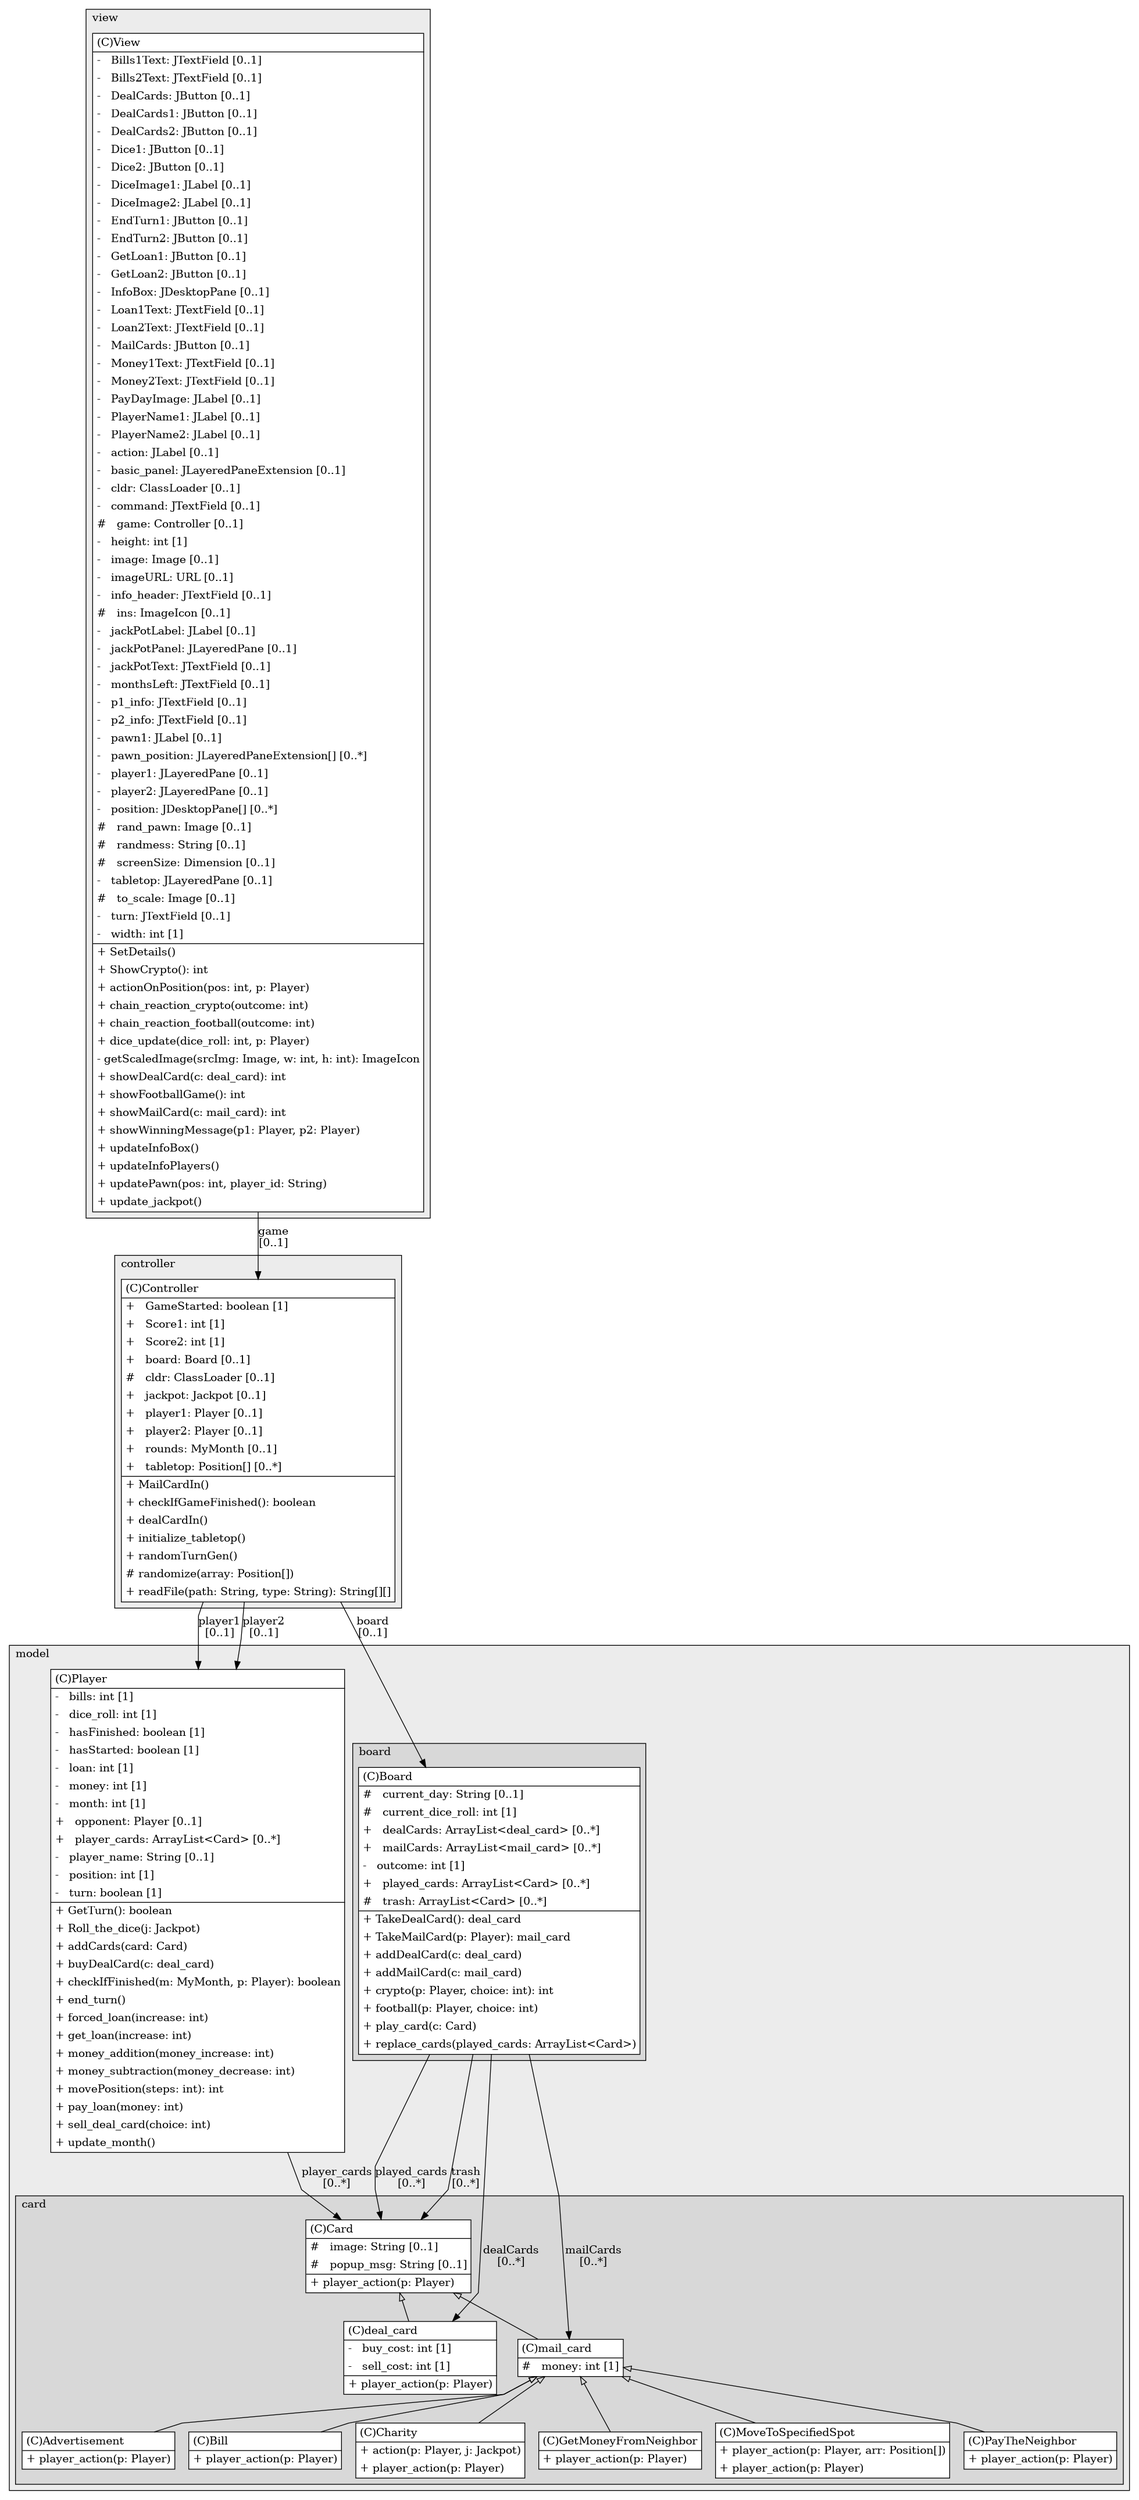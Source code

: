 @startuml

/' diagram meta data start
config=StructureConfiguration;
{
  "projectClassification": {
    "searchMode": "OpenProject", // OpenProject, AllProjects
    "includedProjects": "",
    "pathEndKeywords": "*.impl",
    "isClientPath": "",
    "isClientName": "",
    "isTestPath": "",
    "isTestName": "",
    "isMappingPath": "",
    "isMappingName": "",
    "isDataAccessPath": "",
    "isDataAccessName": "",
    "isDataStructurePath": "",
    "isDataStructureName": "",
    "isInterfaceStructuresPath": "",
    "isInterfaceStructuresName": "",
    "isEntryPointPath": "",
    "isEntryPointName": ""
  },
  "graphRestriction": {
    "classPackageExcludeFilter": "",
    "classPackageIncludeFilter": "",
    "classNameExcludeFilter": "",
    "classNameIncludeFilter": "",
    "methodNameExcludeFilter": "",
    "methodNameIncludeFilter": "",
    "removeByInheritance": "", // inheritance/annotation based filtering is done in a second step
    "removeByAnnotation": "",
    "removeByClassPackage": "", // cleanup the graph after inheritance/annotation based filtering is done
    "removeByClassName": "",
    "cutMappings": false,
    "cutEnum": true,
    "cutTests": true,
    "cutClient": true,
    "cutDataAccess": false,
    "cutInterfaceStructures": false,
    "cutDataStructures": false,
    "cutGetterAndSetter": true,
    "cutConstructors": true
  },
  "graphTraversal": {
    "forwardDepth": 6,
    "backwardDepth": 6,
    "classPackageExcludeFilter": "",
    "classPackageIncludeFilter": "",
    "classNameExcludeFilter": "",
    "classNameIncludeFilter": "",
    "methodNameExcludeFilter": "",
    "methodNameIncludeFilter": "",
    "hideMappings": false,
    "hideDataStructures": false,
    "hidePrivateMethods": true,
    "hideInterfaceCalls": true, // indirection: implementation -> interface (is hidden) -> implementation
    "onlyShowApplicationEntryPoints": false // root node is included
  },
  "details": {
    "aggregation": "GroupByClass", // ByClass, GroupByClass, None
    "showClassGenericTypes": true,
    "showMethods": true,
    "showMethodParameterNames": true,
    "showMethodParameterTypes": true,
    "showMethodReturnType": true,
    "showPackageLevels": 2,
    "showDetailedClassStructure": true
  },
  "rootClass": "mvc.model.card.Card"
}
diagram meta data end '/



digraph g {
    rankdir="TB"
    splines=polyline
    

'nodes 
subgraph cluster_104069929 { 
   	label=model
	labeljust=l
	fillcolor="#ececec"
	style=filled
   
   Player861289451[
	label=<<TABLE BORDER="1" CELLBORDER="0" CELLPADDING="4" CELLSPACING="0">
<TR><TD ALIGN="LEFT" >(C)Player</TD></TR>
<HR/>
<TR><TD ALIGN="LEFT" >-   bills: int [1]</TD></TR>
<TR><TD ALIGN="LEFT" >-   dice_roll: int [1]</TD></TR>
<TR><TD ALIGN="LEFT" >-   hasFinished: boolean [1]</TD></TR>
<TR><TD ALIGN="LEFT" >-   hasStarted: boolean [1]</TD></TR>
<TR><TD ALIGN="LEFT" >-   loan: int [1]</TD></TR>
<TR><TD ALIGN="LEFT" >-   money: int [1]</TD></TR>
<TR><TD ALIGN="LEFT" >-   month: int [1]</TD></TR>
<TR><TD ALIGN="LEFT" >+   opponent: Player [0..1]</TD></TR>
<TR><TD ALIGN="LEFT" >+   player_cards: ArrayList&lt;Card&gt; [0..*]</TD></TR>
<TR><TD ALIGN="LEFT" >-   player_name: String [0..1]</TD></TR>
<TR><TD ALIGN="LEFT" >-   position: int [1]</TD></TR>
<TR><TD ALIGN="LEFT" >-   turn: boolean [1]</TD></TR>
<HR/>
<TR><TD ALIGN="LEFT" >+ GetTurn(): boolean</TD></TR>
<TR><TD ALIGN="LEFT" >+ Roll_the_dice(j: Jackpot)</TD></TR>
<TR><TD ALIGN="LEFT" >+ addCards(card: Card)</TD></TR>
<TR><TD ALIGN="LEFT" >+ buyDealCard(c: deal_card)</TD></TR>
<TR><TD ALIGN="LEFT" >+ checkIfFinished(m: MyMonth, p: Player): boolean</TD></TR>
<TR><TD ALIGN="LEFT" >+ end_turn()</TD></TR>
<TR><TD ALIGN="LEFT" >+ forced_loan(increase: int)</TD></TR>
<TR><TD ALIGN="LEFT" >+ get_loan(increase: int)</TD></TR>
<TR><TD ALIGN="LEFT" >+ money_addition(money_increase: int)</TD></TR>
<TR><TD ALIGN="LEFT" >+ money_subtraction(money_decrease: int)</TD></TR>
<TR><TD ALIGN="LEFT" >+ movePosition(steps: int): int</TD></TR>
<TR><TD ALIGN="LEFT" >+ pay_loan(money: int)</TD></TR>
<TR><TD ALIGN="LEFT" >+ sell_deal_card(choice: int)</TD></TR>
<TR><TD ALIGN="LEFT" >+ update_month()</TD></TR>
</TABLE>>
	style=filled
	margin=0
	shape=plaintext
	fillcolor="#FFFFFF"
];

subgraph cluster_2059291317 { 
   	label=card
	labeljust=l
	fillcolor="#d8d8d8"
	style=filled
   
   Advertisement1365062985[
	label=<<TABLE BORDER="1" CELLBORDER="0" CELLPADDING="4" CELLSPACING="0">
<TR><TD ALIGN="LEFT" >(C)Advertisement</TD></TR>
<HR/>
<TR><TD ALIGN="LEFT" >+ player_action(p: Player)</TD></TR>
</TABLE>>
	style=filled
	margin=0
	shape=plaintext
	fillcolor="#FFFFFF"
];

Bill1365062985[
	label=<<TABLE BORDER="1" CELLBORDER="0" CELLPADDING="4" CELLSPACING="0">
<TR><TD ALIGN="LEFT" >(C)Bill</TD></TR>
<HR/>
<TR><TD ALIGN="LEFT" >+ player_action(p: Player)</TD></TR>
</TABLE>>
	style=filled
	margin=0
	shape=plaintext
	fillcolor="#FFFFFF"
];

Card1365062985[
	label=<<TABLE BORDER="1" CELLBORDER="0" CELLPADDING="4" CELLSPACING="0">
<TR><TD ALIGN="LEFT" >(C)Card</TD></TR>
<HR/>
<TR><TD ALIGN="LEFT" >#   image: String [0..1]</TD></TR>
<TR><TD ALIGN="LEFT" >#   popup_msg: String [0..1]</TD></TR>
<HR/>
<TR><TD ALIGN="LEFT" >+ player_action(p: Player)</TD></TR>
</TABLE>>
	style=filled
	margin=0
	shape=plaintext
	fillcolor="#FFFFFF"
];

Charity1365062985[
	label=<<TABLE BORDER="1" CELLBORDER="0" CELLPADDING="4" CELLSPACING="0">
<TR><TD ALIGN="LEFT" >(C)Charity</TD></TR>
<HR/>
<TR><TD ALIGN="LEFT" >+ action(p: Player, j: Jackpot)</TD></TR>
<TR><TD ALIGN="LEFT" >+ player_action(p: Player)</TD></TR>
</TABLE>>
	style=filled
	margin=0
	shape=plaintext
	fillcolor="#FFFFFF"
];

GetMoneyFromNeighbor1365062985[
	label=<<TABLE BORDER="1" CELLBORDER="0" CELLPADDING="4" CELLSPACING="0">
<TR><TD ALIGN="LEFT" >(C)GetMoneyFromNeighbor</TD></TR>
<HR/>
<TR><TD ALIGN="LEFT" >+ player_action(p: Player)</TD></TR>
</TABLE>>
	style=filled
	margin=0
	shape=plaintext
	fillcolor="#FFFFFF"
];

MoveToSpecifiedSpot1365062985[
	label=<<TABLE BORDER="1" CELLBORDER="0" CELLPADDING="4" CELLSPACING="0">
<TR><TD ALIGN="LEFT" >(C)MoveToSpecifiedSpot</TD></TR>
<HR/>
<TR><TD ALIGN="LEFT" >+ player_action(p: Player, arr: Position[])</TD></TR>
<TR><TD ALIGN="LEFT" >+ player_action(p: Player)</TD></TR>
</TABLE>>
	style=filled
	margin=0
	shape=plaintext
	fillcolor="#FFFFFF"
];

PayTheNeighbor1365062985[
	label=<<TABLE BORDER="1" CELLBORDER="0" CELLPADDING="4" CELLSPACING="0">
<TR><TD ALIGN="LEFT" >(C)PayTheNeighbor</TD></TR>
<HR/>
<TR><TD ALIGN="LEFT" >+ player_action(p: Player)</TD></TR>
</TABLE>>
	style=filled
	margin=0
	shape=plaintext
	fillcolor="#FFFFFF"
];

deal_card1365062985[
	label=<<TABLE BORDER="1" CELLBORDER="0" CELLPADDING="4" CELLSPACING="0">
<TR><TD ALIGN="LEFT" >(C)deal_card</TD></TR>
<HR/>
<TR><TD ALIGN="LEFT" >-   buy_cost: int [1]</TD></TR>
<TR><TD ALIGN="LEFT" >-   sell_cost: int [1]</TD></TR>
<HR/>
<TR><TD ALIGN="LEFT" >+ player_action(p: Player)</TD></TR>
</TABLE>>
	style=filled
	margin=0
	shape=plaintext
	fillcolor="#FFFFFF"
];

mail_card1365062985[
	label=<<TABLE BORDER="1" CELLBORDER="0" CELLPADDING="4" CELLSPACING="0">
<TR><TD ALIGN="LEFT" >(C)mail_card</TD></TR>
<HR/>
<TR><TD ALIGN="LEFT" >#   money: int [1]</TD></TR>
</TABLE>>
	style=filled
	margin=0
	shape=plaintext
	fillcolor="#FFFFFF"
];
} 

subgraph cluster_587000863 { 
   	label=board
	labeljust=l
	fillcolor="#d8d8d8"
	style=filled
   
   Board633242675[
	label=<<TABLE BORDER="1" CELLBORDER="0" CELLPADDING="4" CELLSPACING="0">
<TR><TD ALIGN="LEFT" >(C)Board</TD></TR>
<HR/>
<TR><TD ALIGN="LEFT" >#   current_day: String [0..1]</TD></TR>
<TR><TD ALIGN="LEFT" >#   current_dice_roll: int [1]</TD></TR>
<TR><TD ALIGN="LEFT" >+   dealCards: ArrayList&lt;deal_card&gt; [0..*]</TD></TR>
<TR><TD ALIGN="LEFT" >+   mailCards: ArrayList&lt;mail_card&gt; [0..*]</TD></TR>
<TR><TD ALIGN="LEFT" >-   outcome: int [1]</TD></TR>
<TR><TD ALIGN="LEFT" >+   played_cards: ArrayList&lt;Card&gt; [0..*]</TD></TR>
<TR><TD ALIGN="LEFT" >#   trash: ArrayList&lt;Card&gt; [0..*]</TD></TR>
<HR/>
<TR><TD ALIGN="LEFT" >+ TakeDealCard(): deal_card</TD></TR>
<TR><TD ALIGN="LEFT" >+ TakeMailCard(p: Player): mail_card</TD></TR>
<TR><TD ALIGN="LEFT" >+ addDealCard(c: deal_card)</TD></TR>
<TR><TD ALIGN="LEFT" >+ addMailCard(c: mail_card)</TD></TR>
<TR><TD ALIGN="LEFT" >+ crypto(p: Player, choice: int): int</TD></TR>
<TR><TD ALIGN="LEFT" >+ football(p: Player, choice: int)</TD></TR>
<TR><TD ALIGN="LEFT" >+ play_card(c: Card)</TD></TR>
<TR><TD ALIGN="LEFT" >+ replace_cards(played_cards: ArrayList&lt;Card&gt;)</TD></TR>
</TABLE>>
	style=filled
	margin=0
	shape=plaintext
	fillcolor="#FFFFFF"
];
} 
} 

subgraph cluster_3619493 { 
   	label=view
	labeljust=l
	fillcolor="#ececec"
	style=filled
   
   View1219404857[
	label=<<TABLE BORDER="1" CELLBORDER="0" CELLPADDING="4" CELLSPACING="0">
<TR><TD ALIGN="LEFT" >(C)View</TD></TR>
<HR/>
<TR><TD ALIGN="LEFT" >-   Bills1Text: JTextField [0..1]</TD></TR>
<TR><TD ALIGN="LEFT" >-   Bills2Text: JTextField [0..1]</TD></TR>
<TR><TD ALIGN="LEFT" >-   DealCards: JButton [0..1]</TD></TR>
<TR><TD ALIGN="LEFT" >-   DealCards1: JButton [0..1]</TD></TR>
<TR><TD ALIGN="LEFT" >-   DealCards2: JButton [0..1]</TD></TR>
<TR><TD ALIGN="LEFT" >-   Dice1: JButton [0..1]</TD></TR>
<TR><TD ALIGN="LEFT" >-   Dice2: JButton [0..1]</TD></TR>
<TR><TD ALIGN="LEFT" >-   DiceImage1: JLabel [0..1]</TD></TR>
<TR><TD ALIGN="LEFT" >-   DiceImage2: JLabel [0..1]</TD></TR>
<TR><TD ALIGN="LEFT" >-   EndTurn1: JButton [0..1]</TD></TR>
<TR><TD ALIGN="LEFT" >-   EndTurn2: JButton [0..1]</TD></TR>
<TR><TD ALIGN="LEFT" >-   GetLoan1: JButton [0..1]</TD></TR>
<TR><TD ALIGN="LEFT" >-   GetLoan2: JButton [0..1]</TD></TR>
<TR><TD ALIGN="LEFT" >-   InfoBox: JDesktopPane [0..1]</TD></TR>
<TR><TD ALIGN="LEFT" >-   Loan1Text: JTextField [0..1]</TD></TR>
<TR><TD ALIGN="LEFT" >-   Loan2Text: JTextField [0..1]</TD></TR>
<TR><TD ALIGN="LEFT" >-   MailCards: JButton [0..1]</TD></TR>
<TR><TD ALIGN="LEFT" >-   Money1Text: JTextField [0..1]</TD></TR>
<TR><TD ALIGN="LEFT" >-   Money2Text: JTextField [0..1]</TD></TR>
<TR><TD ALIGN="LEFT" >-   PayDayImage: JLabel [0..1]</TD></TR>
<TR><TD ALIGN="LEFT" >-   PlayerName1: JLabel [0..1]</TD></TR>
<TR><TD ALIGN="LEFT" >-   PlayerName2: JLabel [0..1]</TD></TR>
<TR><TD ALIGN="LEFT" >-   action: JLabel [0..1]</TD></TR>
<TR><TD ALIGN="LEFT" >-   basic_panel: JLayeredPaneExtension [0..1]</TD></TR>
<TR><TD ALIGN="LEFT" >-   cldr: ClassLoader [0..1]</TD></TR>
<TR><TD ALIGN="LEFT" >-   command: JTextField [0..1]</TD></TR>
<TR><TD ALIGN="LEFT" >#   game: Controller [0..1]</TD></TR>
<TR><TD ALIGN="LEFT" >-   height: int [1]</TD></TR>
<TR><TD ALIGN="LEFT" >-   image: Image [0..1]</TD></TR>
<TR><TD ALIGN="LEFT" >-   imageURL: URL [0..1]</TD></TR>
<TR><TD ALIGN="LEFT" >-   info_header: JTextField [0..1]</TD></TR>
<TR><TD ALIGN="LEFT" >#   ins: ImageIcon [0..1]</TD></TR>
<TR><TD ALIGN="LEFT" >-   jackPotLabel: JLabel [0..1]</TD></TR>
<TR><TD ALIGN="LEFT" >-   jackPotPanel: JLayeredPane [0..1]</TD></TR>
<TR><TD ALIGN="LEFT" >-   jackPotText: JTextField [0..1]</TD></TR>
<TR><TD ALIGN="LEFT" >-   monthsLeft: JTextField [0..1]</TD></TR>
<TR><TD ALIGN="LEFT" >-   p1_info: JTextField [0..1]</TD></TR>
<TR><TD ALIGN="LEFT" >-   p2_info: JTextField [0..1]</TD></TR>
<TR><TD ALIGN="LEFT" >-   pawn1: JLabel [0..1]</TD></TR>
<TR><TD ALIGN="LEFT" >-   pawn_position: JLayeredPaneExtension[] [0..*]</TD></TR>
<TR><TD ALIGN="LEFT" >-   player1: JLayeredPane [0..1]</TD></TR>
<TR><TD ALIGN="LEFT" >-   player2: JLayeredPane [0..1]</TD></TR>
<TR><TD ALIGN="LEFT" >-   position: JDesktopPane[] [0..*]</TD></TR>
<TR><TD ALIGN="LEFT" >#   rand_pawn: Image [0..1]</TD></TR>
<TR><TD ALIGN="LEFT" >#   randmess: String [0..1]</TD></TR>
<TR><TD ALIGN="LEFT" >#   screenSize: Dimension [0..1]</TD></TR>
<TR><TD ALIGN="LEFT" >-   tabletop: JLayeredPane [0..1]</TD></TR>
<TR><TD ALIGN="LEFT" >#   to_scale: Image [0..1]</TD></TR>
<TR><TD ALIGN="LEFT" >-   turn: JTextField [0..1]</TD></TR>
<TR><TD ALIGN="LEFT" >-   width: int [1]</TD></TR>
<HR/>
<TR><TD ALIGN="LEFT" >+ SetDetails()</TD></TR>
<TR><TD ALIGN="LEFT" >+ ShowCrypto(): int</TD></TR>
<TR><TD ALIGN="LEFT" >+ actionOnPosition(pos: int, p: Player)</TD></TR>
<TR><TD ALIGN="LEFT" >+ chain_reaction_crypto(outcome: int)</TD></TR>
<TR><TD ALIGN="LEFT" >+ chain_reaction_football(outcome: int)</TD></TR>
<TR><TD ALIGN="LEFT" >+ dice_update(dice_roll: int, p: Player)</TD></TR>
<TR><TD ALIGN="LEFT" >- getScaledImage(srcImg: Image, w: int, h: int): ImageIcon</TD></TR>
<TR><TD ALIGN="LEFT" >+ showDealCard(c: deal_card): int</TD></TR>
<TR><TD ALIGN="LEFT" >+ showFootballGame(): int</TD></TR>
<TR><TD ALIGN="LEFT" >+ showMailCard(c: mail_card): int</TD></TR>
<TR><TD ALIGN="LEFT" >+ showWinningMessage(p1: Player, p2: Player)</TD></TR>
<TR><TD ALIGN="LEFT" >+ updateInfoBox()</TD></TR>
<TR><TD ALIGN="LEFT" >+ updateInfoPlayers()</TD></TR>
<TR><TD ALIGN="LEFT" >+ updatePawn(pos: int, player_id: String)</TD></TR>
<TR><TD ALIGN="LEFT" >+ update_jackpot()</TD></TR>
</TABLE>>
	style=filled
	margin=0
	shape=plaintext
	fillcolor="#FFFFFF"
];
} 

subgraph cluster_637428636 { 
   	label=controller
	labeljust=l
	fillcolor="#ececec"
	style=filled
   
   Controller56799696[
	label=<<TABLE BORDER="1" CELLBORDER="0" CELLPADDING="4" CELLSPACING="0">
<TR><TD ALIGN="LEFT" >(C)Controller</TD></TR>
<HR/>
<TR><TD ALIGN="LEFT" >+   GameStarted: boolean [1]</TD></TR>
<TR><TD ALIGN="LEFT" >+   Score1: int [1]</TD></TR>
<TR><TD ALIGN="LEFT" >+   Score2: int [1]</TD></TR>
<TR><TD ALIGN="LEFT" >+   board: Board [0..1]</TD></TR>
<TR><TD ALIGN="LEFT" >#   cldr: ClassLoader [0..1]</TD></TR>
<TR><TD ALIGN="LEFT" >+   jackpot: Jackpot [0..1]</TD></TR>
<TR><TD ALIGN="LEFT" >+   player1: Player [0..1]</TD></TR>
<TR><TD ALIGN="LEFT" >+   player2: Player [0..1]</TD></TR>
<TR><TD ALIGN="LEFT" >+   rounds: MyMonth [0..1]</TD></TR>
<TR><TD ALIGN="LEFT" >+   tabletop: Position[] [0..*]</TD></TR>
<HR/>
<TR><TD ALIGN="LEFT" >+ MailCardIn()</TD></TR>
<TR><TD ALIGN="LEFT" >+ checkIfGameFinished(): boolean</TD></TR>
<TR><TD ALIGN="LEFT" >+ dealCardIn()</TD></TR>
<TR><TD ALIGN="LEFT" >+ initialize_tabletop()</TD></TR>
<TR><TD ALIGN="LEFT" >+ randomTurnGen()</TD></TR>
<TR><TD ALIGN="LEFT" ># randomize(array: Position[])</TD></TR>
<TR><TD ALIGN="LEFT" >+ readFile(path: String, type: String): String[][]</TD></TR>
</TABLE>>
	style=filled
	margin=0
	shape=plaintext
	fillcolor="#FFFFFF"
];
} 

'edges    
Board633242675 -> Card1365062985[label="played_cards
[0..*]"];
Board633242675 -> Card1365062985[label="trash
[0..*]"];
Board633242675 -> deal_card1365062985[label="dealCards
[0..*]"];
Board633242675 -> mail_card1365062985[label="mailCards
[0..*]"];
Card1365062985 -> deal_card1365062985[arrowhead=none, arrowtail=empty, dir=both];
Card1365062985 -> mail_card1365062985[arrowhead=none, arrowtail=empty, dir=both];
Controller56799696 -> Board633242675[label="board
[0..1]"];
Controller56799696 -> Player861289451[label="player1
[0..1]"];
Controller56799696 -> Player861289451[label="player2
[0..1]"];
Player861289451 -> Card1365062985[label="player_cards
[0..*]"];
View1219404857 -> Controller56799696[label="game
[0..1]"];
mail_card1365062985 -> Advertisement1365062985[arrowhead=none, arrowtail=empty, dir=both];
mail_card1365062985 -> Bill1365062985[arrowhead=none, arrowtail=empty, dir=both];
mail_card1365062985 -> Charity1365062985[arrowhead=none, arrowtail=empty, dir=both];
mail_card1365062985 -> GetMoneyFromNeighbor1365062985[arrowhead=none, arrowtail=empty, dir=both];
mail_card1365062985 -> MoveToSpecifiedSpot1365062985[arrowhead=none, arrowtail=empty, dir=both];
mail_card1365062985 -> PayTheNeighbor1365062985[arrowhead=none, arrowtail=empty, dir=both];
    
}
@enduml